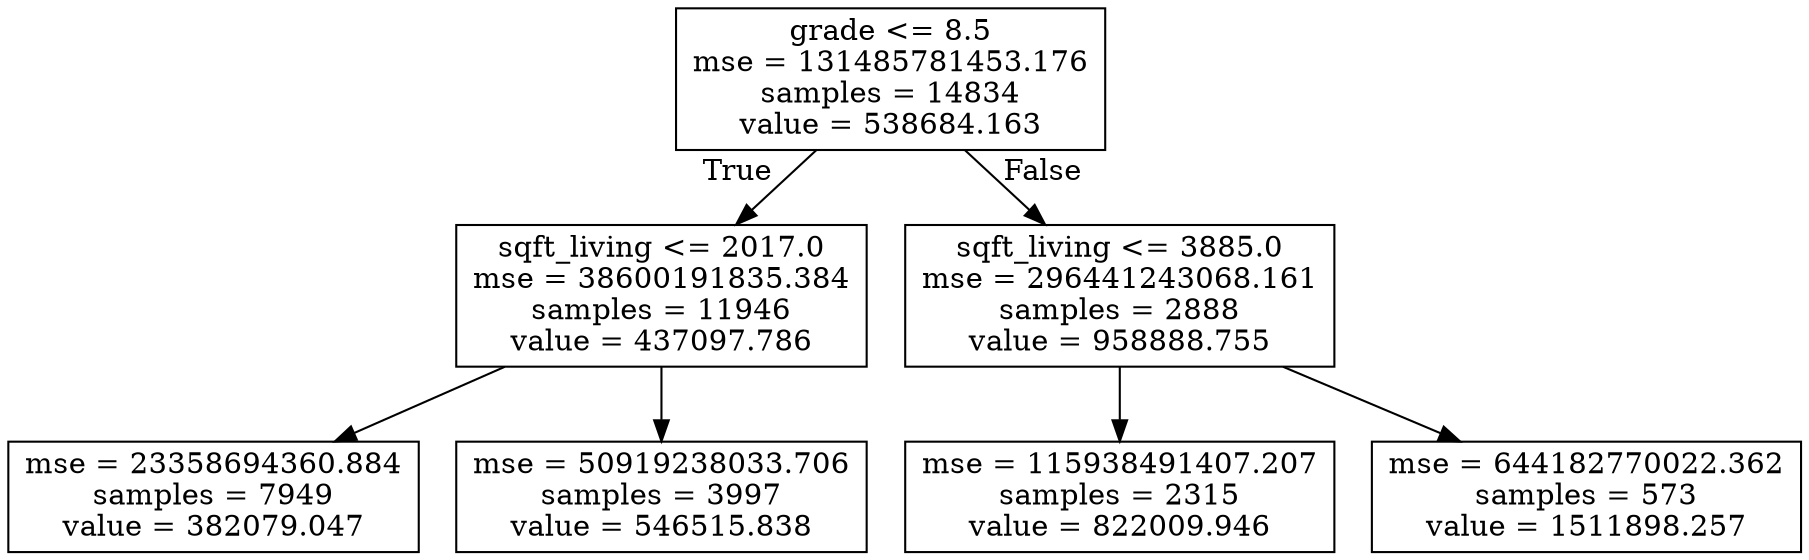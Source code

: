 digraph Tree {
node [shape=box] ;
0 [label="grade <= 8.5\nmse = 131485781453.176\nsamples = 14834\nvalue = 538684.163"] ;
1 [label="sqft_living <= 2017.0\nmse = 38600191835.384\nsamples = 11946\nvalue = 437097.786"] ;
0 -> 1 [labeldistance=2.5, labelangle=45, headlabel="True"] ;
2 [label="mse = 23358694360.884\nsamples = 7949\nvalue = 382079.047"] ;
1 -> 2 ;
3 [label="mse = 50919238033.706\nsamples = 3997\nvalue = 546515.838"] ;
1 -> 3 ;
4 [label="sqft_living <= 3885.0\nmse = 296441243068.161\nsamples = 2888\nvalue = 958888.755"] ;
0 -> 4 [labeldistance=2.5, labelangle=-45, headlabel="False"] ;
5 [label="mse = 115938491407.207\nsamples = 2315\nvalue = 822009.946"] ;
4 -> 5 ;
6 [label="mse = 644182770022.362\nsamples = 573\nvalue = 1511898.257"] ;
4 -> 6 ;
}